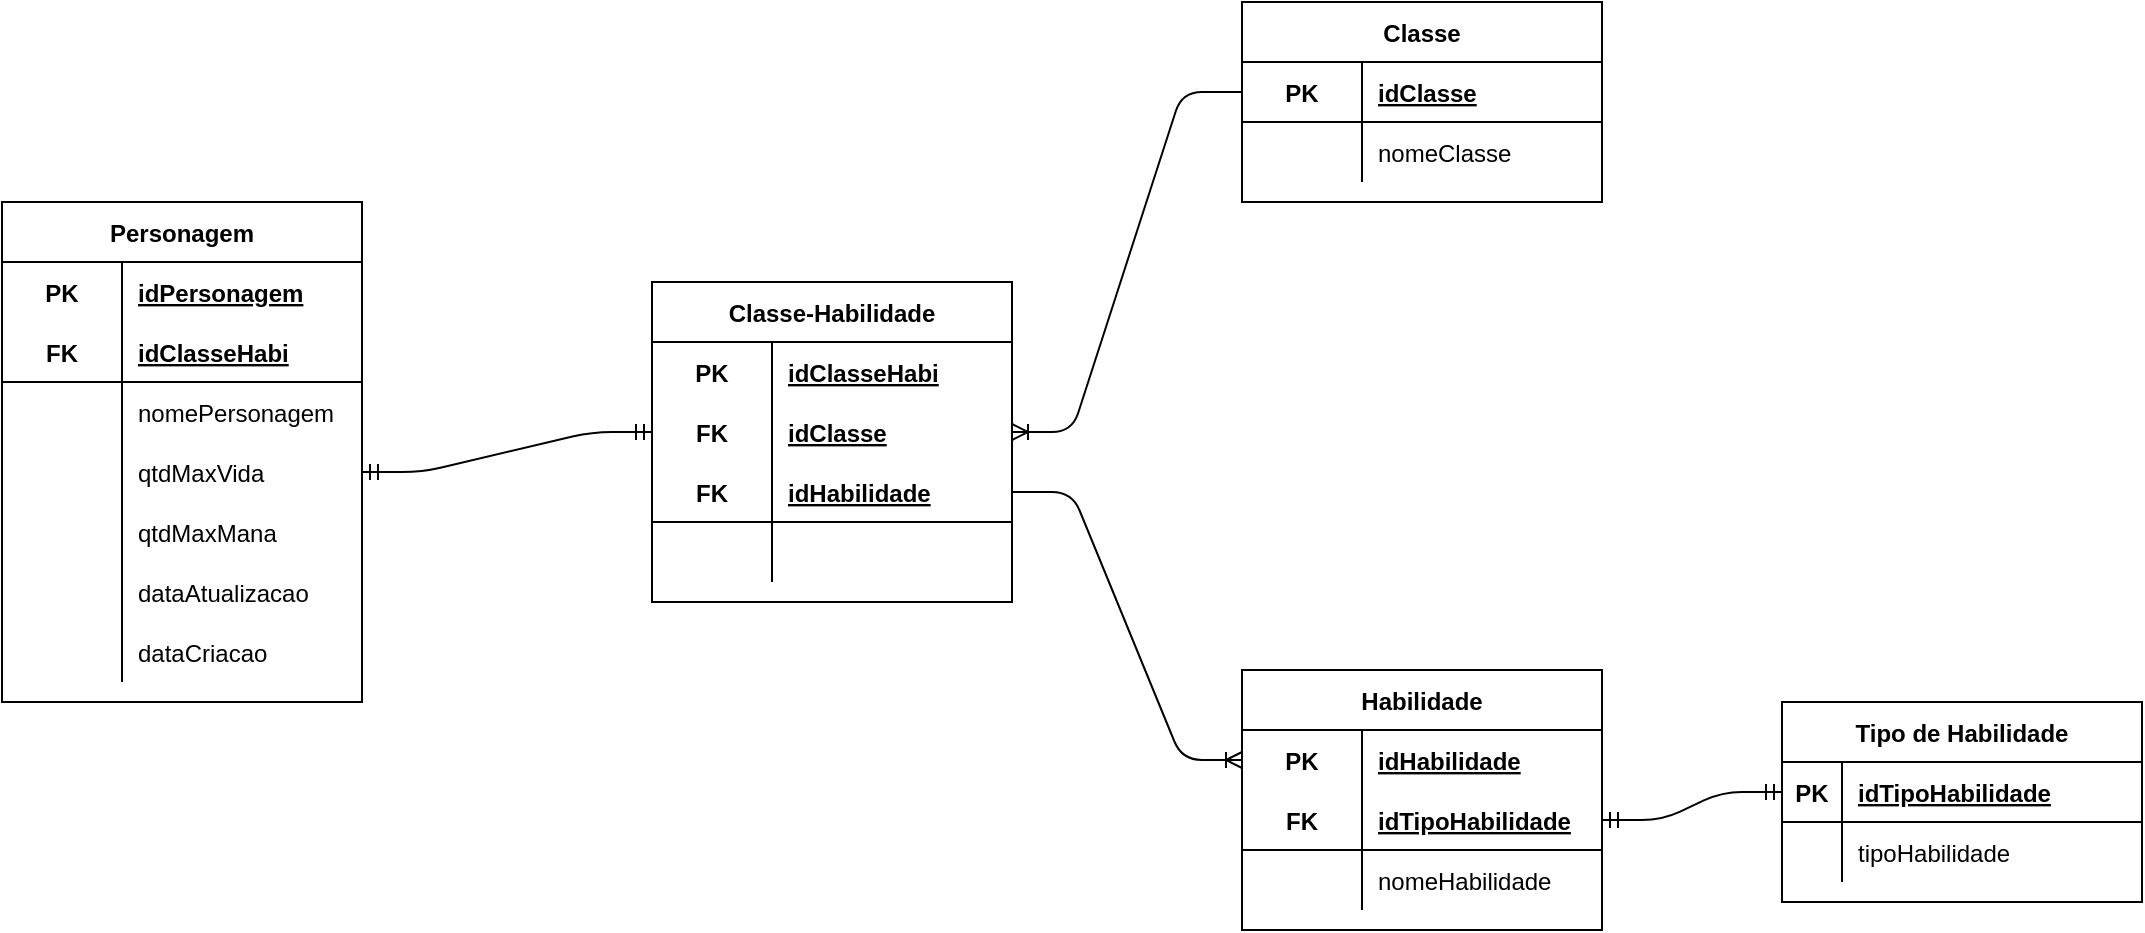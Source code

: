 <mxfile version="14.9.5" type="device"><diagram id="Oa-zCa3vcpTnPxbEZXhX" name="Page-1"><mxGraphModel dx="1483" dy="827" grid="1" gridSize="10" guides="1" tooltips="1" connect="1" arrows="1" fold="1" page="1" pageScale="1" pageWidth="1169" pageHeight="827" math="0" shadow="0"><root><mxCell id="0"/><mxCell id="1" parent="0"/><mxCell id="2UxOb05ecKENJOrW3ydi-1" value="Personagem" style="shape=table;startSize=30;container=1;collapsible=1;childLayout=tableLayout;fixedRows=1;rowLines=0;fontStyle=1;align=center;resizeLast=1;" vertex="1" parent="1"><mxGeometry x="50" y="190" width="180" height="250" as="geometry"/></mxCell><mxCell id="2UxOb05ecKENJOrW3ydi-2" value="" style="shape=partialRectangle;collapsible=0;dropTarget=0;pointerEvents=0;fillColor=none;top=0;left=0;bottom=0;right=0;points=[[0,0.5],[1,0.5]];portConstraint=eastwest;" vertex="1" parent="2UxOb05ecKENJOrW3ydi-1"><mxGeometry y="30" width="180" height="30" as="geometry"/></mxCell><mxCell id="2UxOb05ecKENJOrW3ydi-3" value="PK" style="shape=partialRectangle;connectable=0;fillColor=none;top=0;left=0;bottom=0;right=0;fontStyle=1;overflow=hidden;" vertex="1" parent="2UxOb05ecKENJOrW3ydi-2"><mxGeometry width="60" height="30" as="geometry"/></mxCell><mxCell id="2UxOb05ecKENJOrW3ydi-4" value="idPersonagem" style="shape=partialRectangle;connectable=0;fillColor=none;top=0;left=0;bottom=0;right=0;align=left;spacingLeft=6;fontStyle=5;overflow=hidden;" vertex="1" parent="2UxOb05ecKENJOrW3ydi-2"><mxGeometry x="60" width="120" height="30" as="geometry"/></mxCell><mxCell id="2UxOb05ecKENJOrW3ydi-5" value="" style="shape=partialRectangle;collapsible=0;dropTarget=0;pointerEvents=0;fillColor=none;top=0;left=0;bottom=1;right=0;points=[[0,0.5],[1,0.5]];portConstraint=eastwest;" vertex="1" parent="2UxOb05ecKENJOrW3ydi-1"><mxGeometry y="60" width="180" height="30" as="geometry"/></mxCell><mxCell id="2UxOb05ecKENJOrW3ydi-6" value="FK" style="shape=partialRectangle;connectable=0;fillColor=none;top=0;left=0;bottom=0;right=0;fontStyle=1;overflow=hidden;" vertex="1" parent="2UxOb05ecKENJOrW3ydi-5"><mxGeometry width="60" height="30" as="geometry"/></mxCell><mxCell id="2UxOb05ecKENJOrW3ydi-7" value="idClasseHabi" style="shape=partialRectangle;connectable=0;fillColor=none;top=0;left=0;bottom=0;right=0;align=left;spacingLeft=6;fontStyle=5;overflow=hidden;" vertex="1" parent="2UxOb05ecKENJOrW3ydi-5"><mxGeometry x="60" width="120" height="30" as="geometry"/></mxCell><mxCell id="2UxOb05ecKENJOrW3ydi-8" value="" style="shape=partialRectangle;collapsible=0;dropTarget=0;pointerEvents=0;fillColor=none;top=0;left=0;bottom=0;right=0;points=[[0,0.5],[1,0.5]];portConstraint=eastwest;" vertex="1" parent="2UxOb05ecKENJOrW3ydi-1"><mxGeometry y="90" width="180" height="30" as="geometry"/></mxCell><mxCell id="2UxOb05ecKENJOrW3ydi-9" value="" style="shape=partialRectangle;connectable=0;fillColor=none;top=0;left=0;bottom=0;right=0;editable=1;overflow=hidden;" vertex="1" parent="2UxOb05ecKENJOrW3ydi-8"><mxGeometry width="60" height="30" as="geometry"/></mxCell><mxCell id="2UxOb05ecKENJOrW3ydi-10" value="nomePersonagem" style="shape=partialRectangle;connectable=0;fillColor=none;top=0;left=0;bottom=0;right=0;align=left;spacingLeft=6;overflow=hidden;" vertex="1" parent="2UxOb05ecKENJOrW3ydi-8"><mxGeometry x="60" width="120" height="30" as="geometry"/></mxCell><mxCell id="2UxOb05ecKENJOrW3ydi-11" value="" style="shape=partialRectangle;collapsible=0;dropTarget=0;pointerEvents=0;fillColor=none;top=0;left=0;bottom=0;right=0;points=[[0,0.5],[1,0.5]];portConstraint=eastwest;" vertex="1" parent="2UxOb05ecKENJOrW3ydi-1"><mxGeometry y="120" width="180" height="30" as="geometry"/></mxCell><mxCell id="2UxOb05ecKENJOrW3ydi-12" value="" style="shape=partialRectangle;connectable=0;fillColor=none;top=0;left=0;bottom=0;right=0;editable=1;overflow=hidden;" vertex="1" parent="2UxOb05ecKENJOrW3ydi-11"><mxGeometry width="60" height="30" as="geometry"/></mxCell><mxCell id="2UxOb05ecKENJOrW3ydi-13" value="qtdMaxVida" style="shape=partialRectangle;connectable=0;fillColor=none;top=0;left=0;bottom=0;right=0;align=left;spacingLeft=6;overflow=hidden;" vertex="1" parent="2UxOb05ecKENJOrW3ydi-11"><mxGeometry x="60" width="120" height="30" as="geometry"/></mxCell><mxCell id="2UxOb05ecKENJOrW3ydi-23" value="" style="shape=partialRectangle;collapsible=0;dropTarget=0;pointerEvents=0;fillColor=none;top=0;left=0;bottom=0;right=0;points=[[0,0.5],[1,0.5]];portConstraint=eastwest;" vertex="1" parent="2UxOb05ecKENJOrW3ydi-1"><mxGeometry y="150" width="180" height="30" as="geometry"/></mxCell><mxCell id="2UxOb05ecKENJOrW3ydi-24" value="" style="shape=partialRectangle;connectable=0;fillColor=none;top=0;left=0;bottom=0;right=0;editable=1;overflow=hidden;" vertex="1" parent="2UxOb05ecKENJOrW3ydi-23"><mxGeometry width="60" height="30" as="geometry"/></mxCell><mxCell id="2UxOb05ecKENJOrW3ydi-25" value="qtdMaxMana" style="shape=partialRectangle;connectable=0;fillColor=none;top=0;left=0;bottom=0;right=0;align=left;spacingLeft=6;overflow=hidden;" vertex="1" parent="2UxOb05ecKENJOrW3ydi-23"><mxGeometry x="60" width="120" height="30" as="geometry"/></mxCell><mxCell id="2UxOb05ecKENJOrW3ydi-27" value="" style="shape=partialRectangle;collapsible=0;dropTarget=0;pointerEvents=0;fillColor=none;top=0;left=0;bottom=0;right=0;points=[[0,0.5],[1,0.5]];portConstraint=eastwest;" vertex="1" parent="2UxOb05ecKENJOrW3ydi-1"><mxGeometry y="180" width="180" height="30" as="geometry"/></mxCell><mxCell id="2UxOb05ecKENJOrW3ydi-28" value="" style="shape=partialRectangle;connectable=0;fillColor=none;top=0;left=0;bottom=0;right=0;editable=1;overflow=hidden;" vertex="1" parent="2UxOb05ecKENJOrW3ydi-27"><mxGeometry width="60" height="30" as="geometry"/></mxCell><mxCell id="2UxOb05ecKENJOrW3ydi-29" value="dataAtualizacao" style="shape=partialRectangle;connectable=0;fillColor=none;top=0;left=0;bottom=0;right=0;align=left;spacingLeft=6;overflow=hidden;" vertex="1" parent="2UxOb05ecKENJOrW3ydi-27"><mxGeometry x="60" width="120" height="30" as="geometry"/></mxCell><mxCell id="2UxOb05ecKENJOrW3ydi-31" value="" style="shape=partialRectangle;collapsible=0;dropTarget=0;pointerEvents=0;fillColor=none;top=0;left=0;bottom=0;right=0;points=[[0,0.5],[1,0.5]];portConstraint=eastwest;" vertex="1" parent="2UxOb05ecKENJOrW3ydi-1"><mxGeometry y="210" width="180" height="30" as="geometry"/></mxCell><mxCell id="2UxOb05ecKENJOrW3ydi-32" value="" style="shape=partialRectangle;connectable=0;fillColor=none;top=0;left=0;bottom=0;right=0;editable=1;overflow=hidden;" vertex="1" parent="2UxOb05ecKENJOrW3ydi-31"><mxGeometry width="60" height="30" as="geometry"/></mxCell><mxCell id="2UxOb05ecKENJOrW3ydi-33" value="dataCriacao" style="shape=partialRectangle;connectable=0;fillColor=none;top=0;left=0;bottom=0;right=0;align=left;spacingLeft=6;overflow=hidden;" vertex="1" parent="2UxOb05ecKENJOrW3ydi-31"><mxGeometry x="60" width="120" height="30" as="geometry"/></mxCell><mxCell id="2UxOb05ecKENJOrW3ydi-34" value="Classe-Habilidade" style="shape=table;startSize=30;container=1;collapsible=1;childLayout=tableLayout;fixedRows=1;rowLines=0;fontStyle=1;align=center;resizeLast=1;" vertex="1" parent="1"><mxGeometry x="375" y="230" width="180" height="160" as="geometry"/></mxCell><mxCell id="2UxOb05ecKENJOrW3ydi-35" value="" style="shape=partialRectangle;collapsible=0;dropTarget=0;pointerEvents=0;fillColor=none;top=0;left=0;bottom=0;right=0;points=[[0,0.5],[1,0.5]];portConstraint=eastwest;" vertex="1" parent="2UxOb05ecKENJOrW3ydi-34"><mxGeometry y="30" width="180" height="30" as="geometry"/></mxCell><mxCell id="2UxOb05ecKENJOrW3ydi-36" value="PK" style="shape=partialRectangle;connectable=0;fillColor=none;top=0;left=0;bottom=0;right=0;fontStyle=1;overflow=hidden;" vertex="1" parent="2UxOb05ecKENJOrW3ydi-35"><mxGeometry width="60" height="30" as="geometry"/></mxCell><mxCell id="2UxOb05ecKENJOrW3ydi-37" value="idClasseHabi" style="shape=partialRectangle;connectable=0;fillColor=none;top=0;left=0;bottom=0;right=0;align=left;spacingLeft=6;fontStyle=5;overflow=hidden;" vertex="1" parent="2UxOb05ecKENJOrW3ydi-35"><mxGeometry x="60" width="120" height="30" as="geometry"/></mxCell><mxCell id="2UxOb05ecKENJOrW3ydi-52" value="" style="shape=partialRectangle;collapsible=0;dropTarget=0;pointerEvents=0;fillColor=none;top=0;left=0;bottom=0;right=0;points=[[0,0.5],[1,0.5]];portConstraint=eastwest;" vertex="1" parent="2UxOb05ecKENJOrW3ydi-34"><mxGeometry y="60" width="180" height="30" as="geometry"/></mxCell><mxCell id="2UxOb05ecKENJOrW3ydi-53" value="FK" style="shape=partialRectangle;connectable=0;fillColor=none;top=0;left=0;bottom=0;right=0;fontStyle=1;overflow=hidden;" vertex="1" parent="2UxOb05ecKENJOrW3ydi-52"><mxGeometry width="60" height="30" as="geometry"/></mxCell><mxCell id="2UxOb05ecKENJOrW3ydi-54" value="idClasse" style="shape=partialRectangle;connectable=0;fillColor=none;top=0;left=0;bottom=0;right=0;align=left;spacingLeft=6;fontStyle=5;overflow=hidden;" vertex="1" parent="2UxOb05ecKENJOrW3ydi-52"><mxGeometry x="60" width="120" height="30" as="geometry"/></mxCell><mxCell id="2UxOb05ecKENJOrW3ydi-38" value="" style="shape=partialRectangle;collapsible=0;dropTarget=0;pointerEvents=0;fillColor=none;top=0;left=0;bottom=1;right=0;points=[[0,0.5],[1,0.5]];portConstraint=eastwest;" vertex="1" parent="2UxOb05ecKENJOrW3ydi-34"><mxGeometry y="90" width="180" height="30" as="geometry"/></mxCell><mxCell id="2UxOb05ecKENJOrW3ydi-39" value="FK" style="shape=partialRectangle;connectable=0;fillColor=none;top=0;left=0;bottom=0;right=0;fontStyle=1;overflow=hidden;" vertex="1" parent="2UxOb05ecKENJOrW3ydi-38"><mxGeometry width="60" height="30" as="geometry"/></mxCell><mxCell id="2UxOb05ecKENJOrW3ydi-40" value="idHabilidade" style="shape=partialRectangle;connectable=0;fillColor=none;top=0;left=0;bottom=0;right=0;align=left;spacingLeft=6;fontStyle=5;overflow=hidden;" vertex="1" parent="2UxOb05ecKENJOrW3ydi-38"><mxGeometry x="60" width="120" height="30" as="geometry"/></mxCell><mxCell id="2UxOb05ecKENJOrW3ydi-41" value="" style="shape=partialRectangle;collapsible=0;dropTarget=0;pointerEvents=0;fillColor=none;top=0;left=0;bottom=0;right=0;points=[[0,0.5],[1,0.5]];portConstraint=eastwest;" vertex="1" parent="2UxOb05ecKENJOrW3ydi-34"><mxGeometry y="120" width="180" height="30" as="geometry"/></mxCell><mxCell id="2UxOb05ecKENJOrW3ydi-42" value="" style="shape=partialRectangle;connectable=0;fillColor=none;top=0;left=0;bottom=0;right=0;editable=1;overflow=hidden;" vertex="1" parent="2UxOb05ecKENJOrW3ydi-41"><mxGeometry width="60" height="30" as="geometry"/></mxCell><mxCell id="2UxOb05ecKENJOrW3ydi-43" value="" style="shape=partialRectangle;connectable=0;fillColor=none;top=0;left=0;bottom=0;right=0;align=left;spacingLeft=6;overflow=hidden;" vertex="1" parent="2UxOb05ecKENJOrW3ydi-41"><mxGeometry x="60" width="120" height="30" as="geometry"/></mxCell><mxCell id="2UxOb05ecKENJOrW3ydi-58" value="Classe" style="shape=table;startSize=30;container=1;collapsible=1;childLayout=tableLayout;fixedRows=1;rowLines=0;fontStyle=1;align=center;resizeLast=1;" vertex="1" parent="1"><mxGeometry x="670" y="90" width="180" height="100" as="geometry"/></mxCell><mxCell id="2UxOb05ecKENJOrW3ydi-62" value="" style="shape=partialRectangle;collapsible=0;dropTarget=0;pointerEvents=0;fillColor=none;top=0;left=0;bottom=1;right=0;points=[[0,0.5],[1,0.5]];portConstraint=eastwest;" vertex="1" parent="2UxOb05ecKENJOrW3ydi-58"><mxGeometry y="30" width="180" height="30" as="geometry"/></mxCell><mxCell id="2UxOb05ecKENJOrW3ydi-63" value="PK" style="shape=partialRectangle;connectable=0;fillColor=none;top=0;left=0;bottom=0;right=0;fontStyle=1;overflow=hidden;" vertex="1" parent="2UxOb05ecKENJOrW3ydi-62"><mxGeometry width="60" height="30" as="geometry"/></mxCell><mxCell id="2UxOb05ecKENJOrW3ydi-64" value="idClasse" style="shape=partialRectangle;connectable=0;fillColor=none;top=0;left=0;bottom=0;right=0;align=left;spacingLeft=6;fontStyle=5;overflow=hidden;" vertex="1" parent="2UxOb05ecKENJOrW3ydi-62"><mxGeometry x="60" width="120" height="30" as="geometry"/></mxCell><mxCell id="2UxOb05ecKENJOrW3ydi-65" value="" style="shape=partialRectangle;collapsible=0;dropTarget=0;pointerEvents=0;fillColor=none;top=0;left=0;bottom=0;right=0;points=[[0,0.5],[1,0.5]];portConstraint=eastwest;" vertex="1" parent="2UxOb05ecKENJOrW3ydi-58"><mxGeometry y="60" width="180" height="30" as="geometry"/></mxCell><mxCell id="2UxOb05ecKENJOrW3ydi-66" value="" style="shape=partialRectangle;connectable=0;fillColor=none;top=0;left=0;bottom=0;right=0;editable=1;overflow=hidden;" vertex="1" parent="2UxOb05ecKENJOrW3ydi-65"><mxGeometry width="60" height="30" as="geometry"/></mxCell><mxCell id="2UxOb05ecKENJOrW3ydi-67" value="nomeClasse" style="shape=partialRectangle;connectable=0;fillColor=none;top=0;left=0;bottom=0;right=0;align=left;spacingLeft=6;overflow=hidden;" vertex="1" parent="2UxOb05ecKENJOrW3ydi-65"><mxGeometry x="60" width="120" height="30" as="geometry"/></mxCell><mxCell id="2UxOb05ecKENJOrW3ydi-122" value="Habilidade" style="shape=table;startSize=30;container=1;collapsible=1;childLayout=tableLayout;fixedRows=1;rowLines=0;fontStyle=1;align=center;resizeLast=1;" vertex="1" parent="1"><mxGeometry x="670" y="424" width="180" height="130" as="geometry"/></mxCell><mxCell id="2UxOb05ecKENJOrW3ydi-123" value="" style="shape=partialRectangle;collapsible=0;dropTarget=0;pointerEvents=0;fillColor=none;top=0;left=0;bottom=0;right=0;points=[[0,0.5],[1,0.5]];portConstraint=eastwest;" vertex="1" parent="2UxOb05ecKENJOrW3ydi-122"><mxGeometry y="30" width="180" height="30" as="geometry"/></mxCell><mxCell id="2UxOb05ecKENJOrW3ydi-124" value="PK" style="shape=partialRectangle;connectable=0;fillColor=none;top=0;left=0;bottom=0;right=0;fontStyle=1;overflow=hidden;" vertex="1" parent="2UxOb05ecKENJOrW3ydi-123"><mxGeometry width="60" height="30" as="geometry"/></mxCell><mxCell id="2UxOb05ecKENJOrW3ydi-125" value="idHabilidade" style="shape=partialRectangle;connectable=0;fillColor=none;top=0;left=0;bottom=0;right=0;align=left;spacingLeft=6;fontStyle=5;overflow=hidden;" vertex="1" parent="2UxOb05ecKENJOrW3ydi-123"><mxGeometry x="60" width="120" height="30" as="geometry"/></mxCell><mxCell id="2UxOb05ecKENJOrW3ydi-126" value="" style="shape=partialRectangle;collapsible=0;dropTarget=0;pointerEvents=0;fillColor=none;top=0;left=0;bottom=1;right=0;points=[[0,0.5],[1,0.5]];portConstraint=eastwest;" vertex="1" parent="2UxOb05ecKENJOrW3ydi-122"><mxGeometry y="60" width="180" height="30" as="geometry"/></mxCell><mxCell id="2UxOb05ecKENJOrW3ydi-127" value="FK" style="shape=partialRectangle;connectable=0;fillColor=none;top=0;left=0;bottom=0;right=0;fontStyle=1;overflow=hidden;" vertex="1" parent="2UxOb05ecKENJOrW3ydi-126"><mxGeometry width="60" height="30" as="geometry"/></mxCell><mxCell id="2UxOb05ecKENJOrW3ydi-128" value="idTipoHabilidade" style="shape=partialRectangle;connectable=0;fillColor=none;top=0;left=0;bottom=0;right=0;align=left;spacingLeft=6;fontStyle=5;overflow=hidden;" vertex="1" parent="2UxOb05ecKENJOrW3ydi-126"><mxGeometry x="60" width="120" height="30" as="geometry"/></mxCell><mxCell id="2UxOb05ecKENJOrW3ydi-129" value="" style="shape=partialRectangle;collapsible=0;dropTarget=0;pointerEvents=0;fillColor=none;top=0;left=0;bottom=0;right=0;points=[[0,0.5],[1,0.5]];portConstraint=eastwest;" vertex="1" parent="2UxOb05ecKENJOrW3ydi-122"><mxGeometry y="90" width="180" height="30" as="geometry"/></mxCell><mxCell id="2UxOb05ecKENJOrW3ydi-130" value="" style="shape=partialRectangle;connectable=0;fillColor=none;top=0;left=0;bottom=0;right=0;editable=1;overflow=hidden;" vertex="1" parent="2UxOb05ecKENJOrW3ydi-129"><mxGeometry width="60" height="30" as="geometry"/></mxCell><mxCell id="2UxOb05ecKENJOrW3ydi-131" value="nomeHabilidade" style="shape=partialRectangle;connectable=0;fillColor=none;top=0;left=0;bottom=0;right=0;align=left;spacingLeft=6;overflow=hidden;" vertex="1" parent="2UxOb05ecKENJOrW3ydi-129"><mxGeometry x="60" width="120" height="30" as="geometry"/></mxCell><mxCell id="2UxOb05ecKENJOrW3ydi-135" value="Tipo de Habilidade" style="shape=table;startSize=30;container=1;collapsible=1;childLayout=tableLayout;fixedRows=1;rowLines=0;fontStyle=1;align=center;resizeLast=1;" vertex="1" parent="1"><mxGeometry x="940" y="440" width="180" height="100" as="geometry"/></mxCell><mxCell id="2UxOb05ecKENJOrW3ydi-136" value="" style="shape=partialRectangle;collapsible=0;dropTarget=0;pointerEvents=0;fillColor=none;top=0;left=0;bottom=1;right=0;points=[[0,0.5],[1,0.5]];portConstraint=eastwest;" vertex="1" parent="2UxOb05ecKENJOrW3ydi-135"><mxGeometry y="30" width="180" height="30" as="geometry"/></mxCell><mxCell id="2UxOb05ecKENJOrW3ydi-137" value="PK" style="shape=partialRectangle;connectable=0;fillColor=none;top=0;left=0;bottom=0;right=0;fontStyle=1;overflow=hidden;" vertex="1" parent="2UxOb05ecKENJOrW3ydi-136"><mxGeometry width="30" height="30" as="geometry"/></mxCell><mxCell id="2UxOb05ecKENJOrW3ydi-138" value="idTipoHabilidade" style="shape=partialRectangle;connectable=0;fillColor=none;top=0;left=0;bottom=0;right=0;align=left;spacingLeft=6;fontStyle=5;overflow=hidden;" vertex="1" parent="2UxOb05ecKENJOrW3ydi-136"><mxGeometry x="30" width="150" height="30" as="geometry"/></mxCell><mxCell id="2UxOb05ecKENJOrW3ydi-139" value="" style="shape=partialRectangle;collapsible=0;dropTarget=0;pointerEvents=0;fillColor=none;top=0;left=0;bottom=0;right=0;points=[[0,0.5],[1,0.5]];portConstraint=eastwest;" vertex="1" parent="2UxOb05ecKENJOrW3ydi-135"><mxGeometry y="60" width="180" height="30" as="geometry"/></mxCell><mxCell id="2UxOb05ecKENJOrW3ydi-140" value="" style="shape=partialRectangle;connectable=0;fillColor=none;top=0;left=0;bottom=0;right=0;editable=1;overflow=hidden;" vertex="1" parent="2UxOb05ecKENJOrW3ydi-139"><mxGeometry width="30" height="30" as="geometry"/></mxCell><mxCell id="2UxOb05ecKENJOrW3ydi-141" value="tipoHabilidade" style="shape=partialRectangle;connectable=0;fillColor=none;top=0;left=0;bottom=0;right=0;align=left;spacingLeft=6;overflow=hidden;" vertex="1" parent="2UxOb05ecKENJOrW3ydi-139"><mxGeometry x="30" width="150" height="30" as="geometry"/></mxCell><mxCell id="2UxOb05ecKENJOrW3ydi-148" value="" style="edgeStyle=entityRelationEdgeStyle;fontSize=12;html=1;endArrow=ERmandOne;startArrow=ERmandOne;entryX=0;entryY=0.5;entryDx=0;entryDy=0;exitX=1;exitY=0.5;exitDx=0;exitDy=0;" edge="1" parent="1" source="2UxOb05ecKENJOrW3ydi-11" target="2UxOb05ecKENJOrW3ydi-52"><mxGeometry width="100" height="100" relative="1" as="geometry"><mxPoint x="260" y="390" as="sourcePoint"/><mxPoint x="360" y="290" as="targetPoint"/></mxGeometry></mxCell><mxCell id="2UxOb05ecKENJOrW3ydi-149" value="" style="edgeStyle=entityRelationEdgeStyle;fontSize=12;html=1;endArrow=ERoneToMany;" edge="1" parent="1" source="2UxOb05ecKENJOrW3ydi-62" target="2UxOb05ecKENJOrW3ydi-52"><mxGeometry width="100" height="100" relative="1" as="geometry"><mxPoint x="560" y="110" as="sourcePoint"/><mxPoint x="660" y="330" as="targetPoint"/></mxGeometry></mxCell><mxCell id="2UxOb05ecKENJOrW3ydi-150" value="" style="edgeStyle=entityRelationEdgeStyle;fontSize=12;html=1;endArrow=ERoneToMany;" edge="1" parent="1" source="2UxOb05ecKENJOrW3ydi-38" target="2UxOb05ecKENJOrW3ydi-123"><mxGeometry width="100" height="100" relative="1" as="geometry"><mxPoint x="510" y="420" as="sourcePoint"/><mxPoint x="610" y="320" as="targetPoint"/></mxGeometry></mxCell><mxCell id="2UxOb05ecKENJOrW3ydi-151" value="" style="edgeStyle=entityRelationEdgeStyle;fontSize=12;html=1;endArrow=ERmandOne;startArrow=ERmandOne;" edge="1" parent="1" source="2UxOb05ecKENJOrW3ydi-136" target="2UxOb05ecKENJOrW3ydi-126"><mxGeometry width="100" height="100" relative="1" as="geometry"><mxPoint x="760" y="610" as="sourcePoint"/><mxPoint x="680" y="380" as="targetPoint"/></mxGeometry></mxCell></root></mxGraphModel></diagram></mxfile>